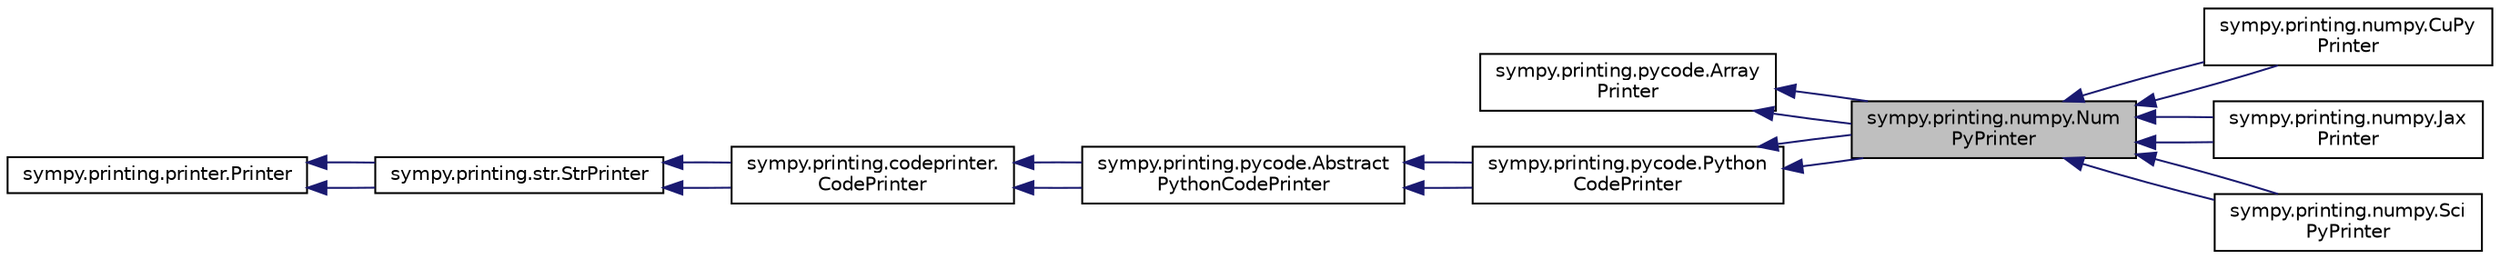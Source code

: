 digraph "sympy.printing.numpy.NumPyPrinter"
{
 // LATEX_PDF_SIZE
  edge [fontname="Helvetica",fontsize="10",labelfontname="Helvetica",labelfontsize="10"];
  node [fontname="Helvetica",fontsize="10",shape=record];
  rankdir="LR";
  Node1 [label="sympy.printing.numpy.Num\lPyPrinter",height=0.2,width=0.4,color="black", fillcolor="grey75", style="filled", fontcolor="black",tooltip=" "];
  Node2 -> Node1 [dir="back",color="midnightblue",fontsize="10",style="solid",fontname="Helvetica"];
  Node2 [label="sympy.printing.pycode.Array\lPrinter",height=0.2,width=0.4,color="black", fillcolor="white", style="filled",URL="$classsympy_1_1printing_1_1pycode_1_1ArrayPrinter.html",tooltip=" "];
  Node3 -> Node1 [dir="back",color="midnightblue",fontsize="10",style="solid",fontname="Helvetica"];
  Node3 [label="sympy.printing.pycode.Python\lCodePrinter",height=0.2,width=0.4,color="black", fillcolor="white", style="filled",URL="$classsympy_1_1printing_1_1pycode_1_1PythonCodePrinter.html",tooltip=" "];
  Node4 -> Node3 [dir="back",color="midnightblue",fontsize="10",style="solid",fontname="Helvetica"];
  Node4 [label="sympy.printing.pycode.Abstract\lPythonCodePrinter",height=0.2,width=0.4,color="black", fillcolor="white", style="filled",URL="$classsympy_1_1printing_1_1pycode_1_1AbstractPythonCodePrinter.html",tooltip=" "];
  Node5 -> Node4 [dir="back",color="midnightblue",fontsize="10",style="solid",fontname="Helvetica"];
  Node5 [label="sympy.printing.codeprinter.\lCodePrinter",height=0.2,width=0.4,color="black", fillcolor="white", style="filled",URL="$classsympy_1_1printing_1_1codeprinter_1_1CodePrinter.html",tooltip=" "];
  Node6 -> Node5 [dir="back",color="midnightblue",fontsize="10",style="solid",fontname="Helvetica"];
  Node6 [label="sympy.printing.str.StrPrinter",height=0.2,width=0.4,color="black", fillcolor="white", style="filled",URL="$classsympy_1_1printing_1_1str_1_1StrPrinter.html",tooltip=" "];
  Node7 -> Node6 [dir="back",color="midnightblue",fontsize="10",style="solid",fontname="Helvetica"];
  Node7 [label="sympy.printing.printer.Printer",height=0.2,width=0.4,color="black", fillcolor="white", style="filled",URL="$classsympy_1_1printing_1_1printer_1_1Printer.html",tooltip=" "];
  Node7 -> Node6 [dir="back",color="midnightblue",fontsize="10",style="solid",fontname="Helvetica"];
  Node6 -> Node5 [dir="back",color="midnightblue",fontsize="10",style="solid",fontname="Helvetica"];
  Node5 -> Node4 [dir="back",color="midnightblue",fontsize="10",style="solid",fontname="Helvetica"];
  Node4 -> Node3 [dir="back",color="midnightblue",fontsize="10",style="solid",fontname="Helvetica"];
  Node2 -> Node1 [dir="back",color="midnightblue",fontsize="10",style="solid",fontname="Helvetica"];
  Node3 -> Node1 [dir="back",color="midnightblue",fontsize="10",style="solid",fontname="Helvetica"];
  Node1 -> Node8 [dir="back",color="midnightblue",fontsize="10",style="solid",fontname="Helvetica"];
  Node8 [label="sympy.printing.numpy.CuPy\lPrinter",height=0.2,width=0.4,color="black", fillcolor="white", style="filled",URL="$classsympy_1_1printing_1_1numpy_1_1CuPyPrinter.html",tooltip=" "];
  Node1 -> Node8 [dir="back",color="midnightblue",fontsize="10",style="solid",fontname="Helvetica"];
  Node1 -> Node9 [dir="back",color="midnightblue",fontsize="10",style="solid",fontname="Helvetica"];
  Node9 [label="sympy.printing.numpy.Jax\lPrinter",height=0.2,width=0.4,color="black", fillcolor="white", style="filled",URL="$classsympy_1_1printing_1_1numpy_1_1JaxPrinter.html",tooltip=" "];
  Node1 -> Node9 [dir="back",color="midnightblue",fontsize="10",style="solid",fontname="Helvetica"];
  Node1 -> Node10 [dir="back",color="midnightblue",fontsize="10",style="solid",fontname="Helvetica"];
  Node10 [label="sympy.printing.numpy.Sci\lPyPrinter",height=0.2,width=0.4,color="black", fillcolor="white", style="filled",URL="$classsympy_1_1printing_1_1numpy_1_1SciPyPrinter.html",tooltip=" "];
  Node1 -> Node10 [dir="back",color="midnightblue",fontsize="10",style="solid",fontname="Helvetica"];
}
